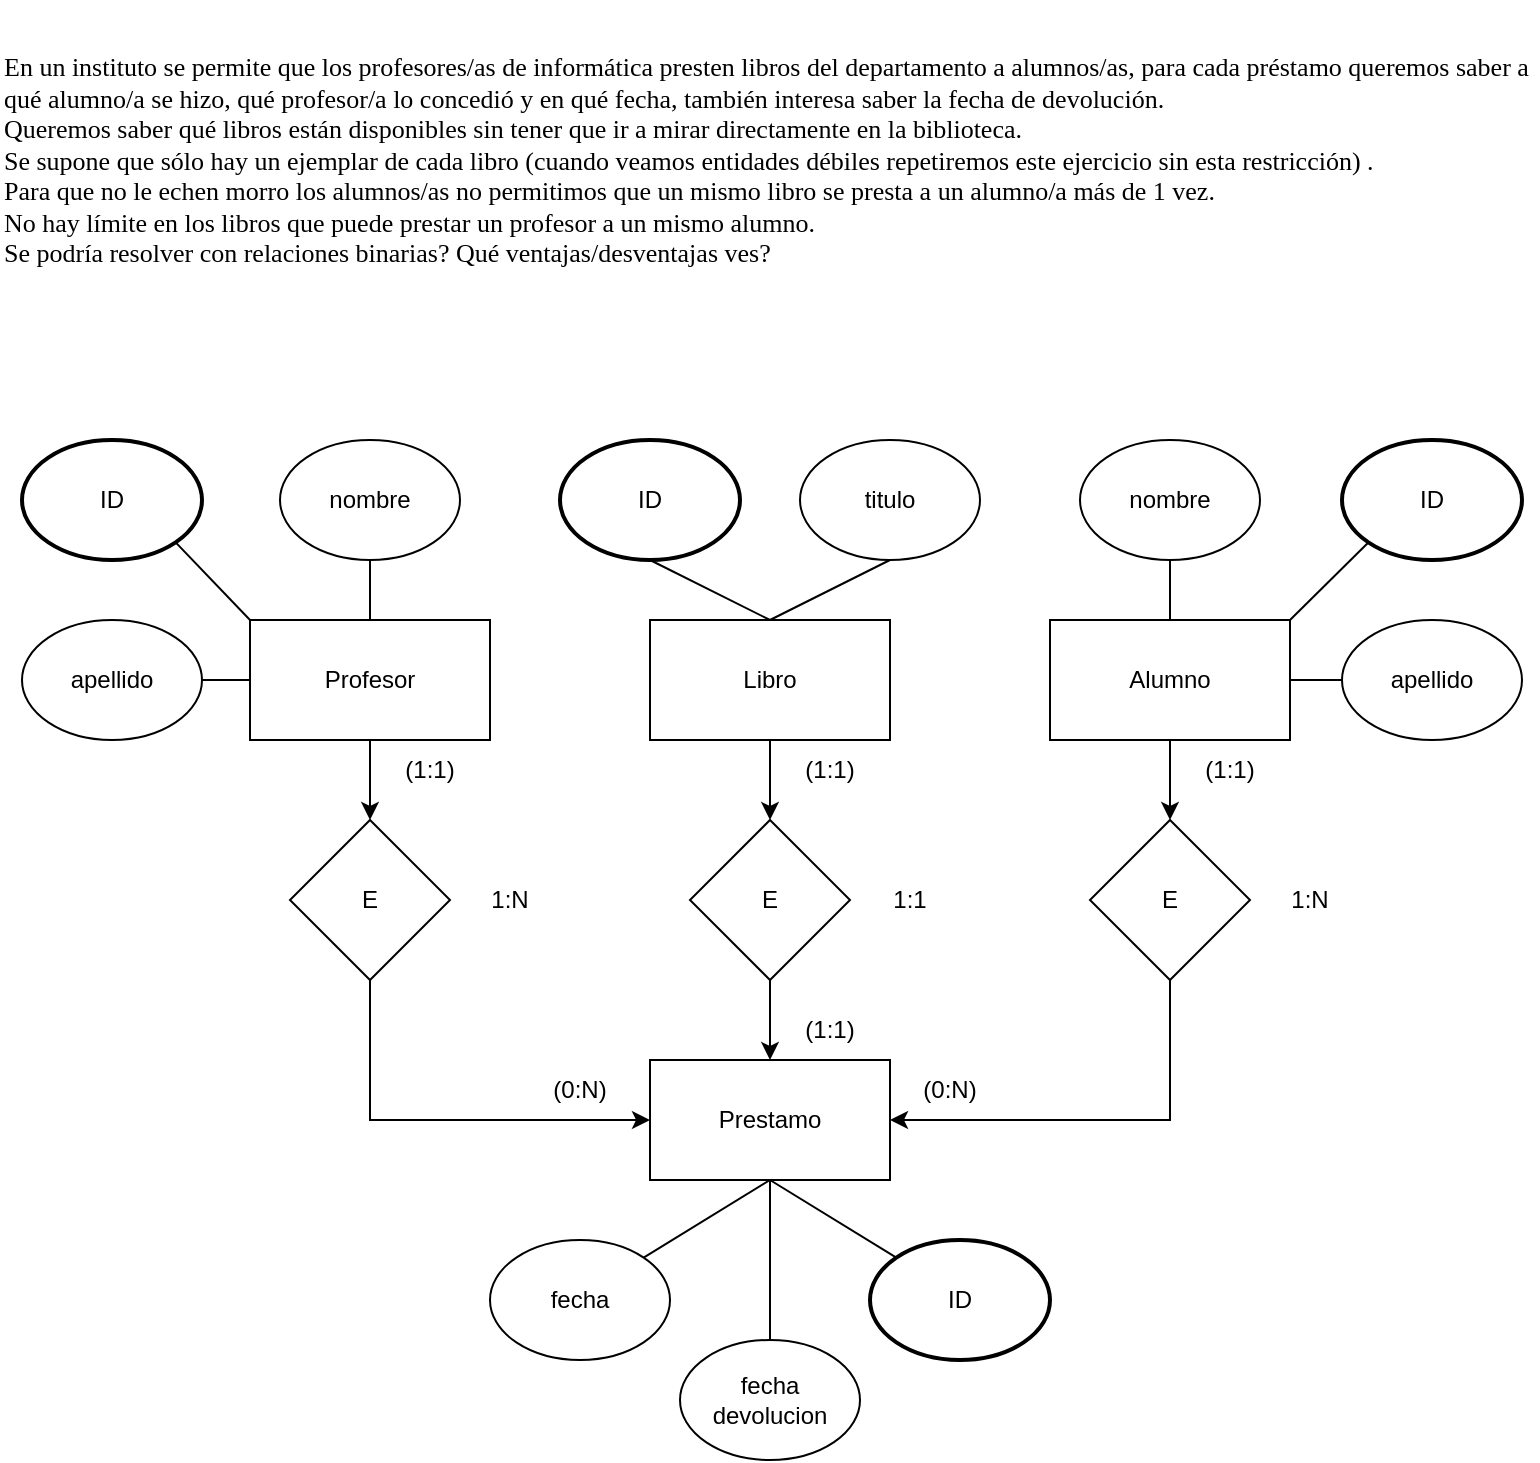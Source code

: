 <mxfile version="22.1.1" type="github">
  <diagram name="Página-1" id="kqf7d28a6P8wFACynmq2">
    <mxGraphModel dx="1434" dy="750" grid="1" gridSize="10" guides="1" tooltips="1" connect="1" arrows="1" fold="1" page="1" pageScale="1" pageWidth="827" pageHeight="1169" math="0" shadow="0">
      <root>
        <mxCell id="0" />
        <mxCell id="1" parent="0" />
        <mxCell id="vhAOgXMMRNwuM3_dvUDi-1" value="En un instituto se permite que los profesores/as de informática presten libros del departamento a alumnos/as, para cada préstamo queremos saber a qué alumno/a se hizo, qué profesor/a lo concedió y en qué fecha, también interesa saber la fecha de devolución.&lt;br style=&quot;font-size: 13px;&quot;&gt;Queremos saber qué libros están disponibles sin tener que ir a mirar directamente en la biblioteca.&lt;br style=&quot;font-size: 13px;&quot;&gt;Se supone que sólo hay un ejemplar de cada libro (cuando veamos entidades débiles repetiremos este ejercicio sin esta restricción) .&lt;br style=&quot;font-size: 13px;&quot;&gt;Para que no le echen morro los alumnos/as no permitimos que un mismo libro se presta a un alumno/a más de 1 vez.&lt;br style=&quot;font-size: 13px;&quot;&gt;No hay límite en los libros que puede prestar un profesor a un mismo alumno.&lt;br style=&quot;font-size: 13px;&quot;&gt;Se podría resolver con relaciones binarias? Qué ventajas/desventajas ves?" style="text;html=1;strokeColor=none;fillColor=none;align=left;verticalAlign=middle;whiteSpace=wrap;rounded=0;fontSize=13;fontStyle=0;fontFamily=Verdana;" vertex="1" parent="1">
          <mxGeometry x="29" y="40" width="769" height="160" as="geometry" />
        </mxCell>
        <mxCell id="vhAOgXMMRNwuM3_dvUDi-10" style="edgeStyle=orthogonalEdgeStyle;rounded=0;orthogonalLoop=1;jettySize=auto;html=1;exitX=0.5;exitY=1;exitDx=0;exitDy=0;entryX=0.5;entryY=0;entryDx=0;entryDy=0;" edge="1" parent="1" source="vhAOgXMMRNwuM3_dvUDi-2" target="vhAOgXMMRNwuM3_dvUDi-6">
          <mxGeometry relative="1" as="geometry" />
        </mxCell>
        <mxCell id="vhAOgXMMRNwuM3_dvUDi-2" value="Profesor" style="rounded=0;whiteSpace=wrap;html=1;" vertex="1" parent="1">
          <mxGeometry x="154" y="350" width="120" height="60" as="geometry" />
        </mxCell>
        <mxCell id="vhAOgXMMRNwuM3_dvUDi-14" style="edgeStyle=orthogonalEdgeStyle;rounded=0;orthogonalLoop=1;jettySize=auto;html=1;exitX=0.5;exitY=1;exitDx=0;exitDy=0;entryX=0.5;entryY=0;entryDx=0;entryDy=0;" edge="1" parent="1" source="vhAOgXMMRNwuM3_dvUDi-3" target="vhAOgXMMRNwuM3_dvUDi-8">
          <mxGeometry relative="1" as="geometry" />
        </mxCell>
        <mxCell id="vhAOgXMMRNwuM3_dvUDi-3" value="Alumno" style="rounded=0;whiteSpace=wrap;html=1;" vertex="1" parent="1">
          <mxGeometry x="554" y="350" width="120" height="60" as="geometry" />
        </mxCell>
        <mxCell id="vhAOgXMMRNwuM3_dvUDi-12" style="edgeStyle=orthogonalEdgeStyle;rounded=0;orthogonalLoop=1;jettySize=auto;html=1;exitX=0.5;exitY=1;exitDx=0;exitDy=0;entryX=0.5;entryY=0;entryDx=0;entryDy=0;" edge="1" parent="1" source="vhAOgXMMRNwuM3_dvUDi-4" target="vhAOgXMMRNwuM3_dvUDi-7">
          <mxGeometry relative="1" as="geometry" />
        </mxCell>
        <mxCell id="vhAOgXMMRNwuM3_dvUDi-4" value="Libro" style="rounded=0;whiteSpace=wrap;html=1;" vertex="1" parent="1">
          <mxGeometry x="354" y="350" width="120" height="60" as="geometry" />
        </mxCell>
        <mxCell id="vhAOgXMMRNwuM3_dvUDi-5" value="Prestamo" style="rounded=0;whiteSpace=wrap;html=1;" vertex="1" parent="1">
          <mxGeometry x="354" y="570" width="120" height="60" as="geometry" />
        </mxCell>
        <mxCell id="vhAOgXMMRNwuM3_dvUDi-11" style="edgeStyle=orthogonalEdgeStyle;rounded=0;orthogonalLoop=1;jettySize=auto;html=1;exitX=0.5;exitY=1;exitDx=0;exitDy=0;entryX=0;entryY=0.5;entryDx=0;entryDy=0;" edge="1" parent="1" source="vhAOgXMMRNwuM3_dvUDi-6" target="vhAOgXMMRNwuM3_dvUDi-5">
          <mxGeometry relative="1" as="geometry" />
        </mxCell>
        <mxCell id="vhAOgXMMRNwuM3_dvUDi-6" value="E" style="rhombus;whiteSpace=wrap;html=1;" vertex="1" parent="1">
          <mxGeometry x="174" y="450" width="80" height="80" as="geometry" />
        </mxCell>
        <mxCell id="vhAOgXMMRNwuM3_dvUDi-13" style="edgeStyle=orthogonalEdgeStyle;rounded=0;orthogonalLoop=1;jettySize=auto;html=1;exitX=0.5;exitY=1;exitDx=0;exitDy=0;entryX=0.5;entryY=0;entryDx=0;entryDy=0;" edge="1" parent="1" source="vhAOgXMMRNwuM3_dvUDi-7" target="vhAOgXMMRNwuM3_dvUDi-5">
          <mxGeometry relative="1" as="geometry" />
        </mxCell>
        <mxCell id="vhAOgXMMRNwuM3_dvUDi-7" value="E" style="rhombus;whiteSpace=wrap;html=1;" vertex="1" parent="1">
          <mxGeometry x="374" y="450" width="80" height="80" as="geometry" />
        </mxCell>
        <mxCell id="vhAOgXMMRNwuM3_dvUDi-15" style="edgeStyle=orthogonalEdgeStyle;rounded=0;orthogonalLoop=1;jettySize=auto;html=1;exitX=0.5;exitY=1;exitDx=0;exitDy=0;entryX=1;entryY=0.5;entryDx=0;entryDy=0;" edge="1" parent="1" source="vhAOgXMMRNwuM3_dvUDi-8" target="vhAOgXMMRNwuM3_dvUDi-5">
          <mxGeometry relative="1" as="geometry" />
        </mxCell>
        <mxCell id="vhAOgXMMRNwuM3_dvUDi-8" value="E" style="rhombus;whiteSpace=wrap;html=1;" vertex="1" parent="1">
          <mxGeometry x="574" y="450" width="80" height="80" as="geometry" />
        </mxCell>
        <mxCell id="vhAOgXMMRNwuM3_dvUDi-29" style="rounded=0;orthogonalLoop=1;jettySize=auto;html=1;exitX=1;exitY=1;exitDx=0;exitDy=0;entryX=0;entryY=0;entryDx=0;entryDy=0;endArrow=none;endFill=0;" edge="1" parent="1" source="vhAOgXMMRNwuM3_dvUDi-16" target="vhAOgXMMRNwuM3_dvUDi-2">
          <mxGeometry relative="1" as="geometry" />
        </mxCell>
        <mxCell id="vhAOgXMMRNwuM3_dvUDi-16" value="ID" style="ellipse;whiteSpace=wrap;html=1;strokeWidth=2;" vertex="1" parent="1">
          <mxGeometry x="40" y="260" width="90" height="60" as="geometry" />
        </mxCell>
        <mxCell id="vhAOgXMMRNwuM3_dvUDi-17" value="fecha" style="ellipse;whiteSpace=wrap;html=1;" vertex="1" parent="1">
          <mxGeometry x="274" y="660" width="90" height="60" as="geometry" />
        </mxCell>
        <mxCell id="vhAOgXMMRNwuM3_dvUDi-18" value="ID" style="ellipse;whiteSpace=wrap;html=1;strokeWidth=2;" vertex="1" parent="1">
          <mxGeometry x="309" y="260" width="90" height="60" as="geometry" />
        </mxCell>
        <mxCell id="vhAOgXMMRNwuM3_dvUDi-19" value="ID" style="ellipse;whiteSpace=wrap;html=1;strokeWidth=2;" vertex="1" parent="1">
          <mxGeometry x="700" y="260" width="90" height="60" as="geometry" />
        </mxCell>
        <mxCell id="vhAOgXMMRNwuM3_dvUDi-20" value="ID" style="ellipse;whiteSpace=wrap;html=1;strokeWidth=2;" vertex="1" parent="1">
          <mxGeometry x="464" y="660" width="90" height="60" as="geometry" />
        </mxCell>
        <mxCell id="vhAOgXMMRNwuM3_dvUDi-23" value="nombre" style="ellipse;whiteSpace=wrap;html=1;" vertex="1" parent="1">
          <mxGeometry x="569" y="260" width="90" height="60" as="geometry" />
        </mxCell>
        <mxCell id="vhAOgXMMRNwuM3_dvUDi-24" value="apellido" style="ellipse;whiteSpace=wrap;html=1;" vertex="1" parent="1">
          <mxGeometry x="700" y="350" width="90" height="60" as="geometry" />
        </mxCell>
        <mxCell id="vhAOgXMMRNwuM3_dvUDi-25" value="titulo" style="ellipse;whiteSpace=wrap;html=1;" vertex="1" parent="1">
          <mxGeometry x="429" y="260" width="90" height="60" as="geometry" />
        </mxCell>
        <mxCell id="vhAOgXMMRNwuM3_dvUDi-26" value="nombre" style="ellipse;whiteSpace=wrap;html=1;" vertex="1" parent="1">
          <mxGeometry x="169" y="260" width="90" height="60" as="geometry" />
        </mxCell>
        <mxCell id="vhAOgXMMRNwuM3_dvUDi-27" value="apellido" style="ellipse;whiteSpace=wrap;html=1;" vertex="1" parent="1">
          <mxGeometry x="40" y="350" width="90" height="60" as="geometry" />
        </mxCell>
        <mxCell id="vhAOgXMMRNwuM3_dvUDi-28" value="" style="endArrow=none;html=1;rounded=0;entryX=0.5;entryY=1;entryDx=0;entryDy=0;exitX=0.5;exitY=0;exitDx=0;exitDy=0;" edge="1" parent="1" source="vhAOgXMMRNwuM3_dvUDi-2" target="vhAOgXMMRNwuM3_dvUDi-26">
          <mxGeometry width="50" height="50" relative="1" as="geometry">
            <mxPoint x="270" y="400" as="sourcePoint" />
            <mxPoint x="320" y="350" as="targetPoint" />
          </mxGeometry>
        </mxCell>
        <mxCell id="vhAOgXMMRNwuM3_dvUDi-30" value="" style="endArrow=none;html=1;rounded=0;exitX=1;exitY=0.5;exitDx=0;exitDy=0;entryX=0;entryY=0.5;entryDx=0;entryDy=0;" edge="1" parent="1" source="vhAOgXMMRNwuM3_dvUDi-27" target="vhAOgXMMRNwuM3_dvUDi-2">
          <mxGeometry width="50" height="50" relative="1" as="geometry">
            <mxPoint x="270" y="400" as="sourcePoint" />
            <mxPoint x="320" y="350" as="targetPoint" />
          </mxGeometry>
        </mxCell>
        <mxCell id="vhAOgXMMRNwuM3_dvUDi-31" value="" style="endArrow=none;html=1;rounded=0;entryX=0.5;entryY=0;entryDx=0;entryDy=0;exitX=0.5;exitY=1;exitDx=0;exitDy=0;" edge="1" parent="1" source="vhAOgXMMRNwuM3_dvUDi-18" target="vhAOgXMMRNwuM3_dvUDi-4">
          <mxGeometry width="50" height="50" relative="1" as="geometry">
            <mxPoint x="270" y="400" as="sourcePoint" />
            <mxPoint x="320" y="350" as="targetPoint" />
          </mxGeometry>
        </mxCell>
        <mxCell id="vhAOgXMMRNwuM3_dvUDi-32" value="" style="endArrow=none;html=1;rounded=0;entryX=0.5;entryY=0;entryDx=0;entryDy=0;exitX=0.5;exitY=1;exitDx=0;exitDy=0;" edge="1" parent="1" source="vhAOgXMMRNwuM3_dvUDi-25" target="vhAOgXMMRNwuM3_dvUDi-4">
          <mxGeometry width="50" height="50" relative="1" as="geometry">
            <mxPoint x="270" y="400" as="sourcePoint" />
            <mxPoint x="320" y="350" as="targetPoint" />
          </mxGeometry>
        </mxCell>
        <mxCell id="vhAOgXMMRNwuM3_dvUDi-33" value="" style="endArrow=none;html=1;rounded=0;entryX=0.5;entryY=0;entryDx=0;entryDy=0;exitX=0.5;exitY=1;exitDx=0;exitDy=0;" edge="1" parent="1" source="vhAOgXMMRNwuM3_dvUDi-23" target="vhAOgXMMRNwuM3_dvUDi-3">
          <mxGeometry width="50" height="50" relative="1" as="geometry">
            <mxPoint x="270" y="400" as="sourcePoint" />
            <mxPoint x="320" y="350" as="targetPoint" />
          </mxGeometry>
        </mxCell>
        <mxCell id="vhAOgXMMRNwuM3_dvUDi-35" value="" style="endArrow=none;html=1;rounded=0;entryX=1;entryY=0;entryDx=0;entryDy=0;exitX=0;exitY=1;exitDx=0;exitDy=0;" edge="1" parent="1" source="vhAOgXMMRNwuM3_dvUDi-19" target="vhAOgXMMRNwuM3_dvUDi-3">
          <mxGeometry width="50" height="50" relative="1" as="geometry">
            <mxPoint x="710" y="330" as="sourcePoint" />
            <mxPoint x="320" y="350" as="targetPoint" />
          </mxGeometry>
        </mxCell>
        <mxCell id="vhAOgXMMRNwuM3_dvUDi-36" value="" style="endArrow=none;html=1;rounded=0;entryX=1;entryY=0.5;entryDx=0;entryDy=0;exitX=0;exitY=0.5;exitDx=0;exitDy=0;" edge="1" parent="1" source="vhAOgXMMRNwuM3_dvUDi-24" target="vhAOgXMMRNwuM3_dvUDi-3">
          <mxGeometry width="50" height="50" relative="1" as="geometry">
            <mxPoint x="270" y="400" as="sourcePoint" />
            <mxPoint x="320" y="350" as="targetPoint" />
          </mxGeometry>
        </mxCell>
        <mxCell id="vhAOgXMMRNwuM3_dvUDi-38" value="fecha devolucion" style="ellipse;whiteSpace=wrap;html=1;" vertex="1" parent="1">
          <mxGeometry x="369" y="710" width="90" height="60" as="geometry" />
        </mxCell>
        <mxCell id="vhAOgXMMRNwuM3_dvUDi-39" value="(0:N)" style="text;html=1;strokeColor=none;fillColor=none;align=center;verticalAlign=middle;whiteSpace=wrap;rounded=0;" vertex="1" parent="1">
          <mxGeometry x="289" y="570" width="60" height="30" as="geometry" />
        </mxCell>
        <mxCell id="vhAOgXMMRNwuM3_dvUDi-40" value="(1:1)" style="text;html=1;strokeColor=none;fillColor=none;align=center;verticalAlign=middle;whiteSpace=wrap;rounded=0;" vertex="1" parent="1">
          <mxGeometry x="214" y="410" width="60" height="30" as="geometry" />
        </mxCell>
        <mxCell id="vhAOgXMMRNwuM3_dvUDi-41" value="1:N" style="text;html=1;strokeColor=none;fillColor=none;align=center;verticalAlign=middle;whiteSpace=wrap;rounded=0;" vertex="1" parent="1">
          <mxGeometry x="254" y="475" width="60" height="30" as="geometry" />
        </mxCell>
        <mxCell id="vhAOgXMMRNwuM3_dvUDi-42" value="(1:1)" style="text;html=1;strokeColor=none;fillColor=none;align=center;verticalAlign=middle;whiteSpace=wrap;rounded=0;" vertex="1" parent="1">
          <mxGeometry x="414" y="540" width="60" height="30" as="geometry" />
        </mxCell>
        <mxCell id="vhAOgXMMRNwuM3_dvUDi-43" value="(1:1)" style="text;html=1;strokeColor=none;fillColor=none;align=center;verticalAlign=middle;whiteSpace=wrap;rounded=0;" vertex="1" parent="1">
          <mxGeometry x="414" y="410" width="60" height="30" as="geometry" />
        </mxCell>
        <mxCell id="vhAOgXMMRNwuM3_dvUDi-44" value="1:1" style="text;html=1;strokeColor=none;fillColor=none;align=center;verticalAlign=middle;whiteSpace=wrap;rounded=0;" vertex="1" parent="1">
          <mxGeometry x="454" y="475" width="60" height="30" as="geometry" />
        </mxCell>
        <mxCell id="vhAOgXMMRNwuM3_dvUDi-45" value="(0:N)" style="text;html=1;strokeColor=none;fillColor=none;align=center;verticalAlign=middle;whiteSpace=wrap;rounded=0;" vertex="1" parent="1">
          <mxGeometry x="474" y="570" width="60" height="30" as="geometry" />
        </mxCell>
        <mxCell id="vhAOgXMMRNwuM3_dvUDi-46" value="(1:1)" style="text;html=1;strokeColor=none;fillColor=none;align=center;verticalAlign=middle;whiteSpace=wrap;rounded=0;" vertex="1" parent="1">
          <mxGeometry x="614" y="410" width="60" height="30" as="geometry" />
        </mxCell>
        <mxCell id="vhAOgXMMRNwuM3_dvUDi-47" value="1:N" style="text;html=1;strokeColor=none;fillColor=none;align=center;verticalAlign=middle;whiteSpace=wrap;rounded=0;" vertex="1" parent="1">
          <mxGeometry x="654" y="475" width="60" height="30" as="geometry" />
        </mxCell>
        <mxCell id="vhAOgXMMRNwuM3_dvUDi-48" value="" style="endArrow=none;html=1;rounded=0;entryX=0.5;entryY=1;entryDx=0;entryDy=0;exitX=1;exitY=0;exitDx=0;exitDy=0;" edge="1" parent="1" source="vhAOgXMMRNwuM3_dvUDi-17" target="vhAOgXMMRNwuM3_dvUDi-5">
          <mxGeometry width="50" height="50" relative="1" as="geometry">
            <mxPoint x="270" y="500" as="sourcePoint" />
            <mxPoint x="320" y="450" as="targetPoint" />
          </mxGeometry>
        </mxCell>
        <mxCell id="vhAOgXMMRNwuM3_dvUDi-49" value="" style="endArrow=none;html=1;rounded=0;exitX=0.5;exitY=0;exitDx=0;exitDy=0;entryX=0.5;entryY=1;entryDx=0;entryDy=0;" edge="1" parent="1" source="vhAOgXMMRNwuM3_dvUDi-38" target="vhAOgXMMRNwuM3_dvUDi-5">
          <mxGeometry width="50" height="50" relative="1" as="geometry">
            <mxPoint x="270" y="500" as="sourcePoint" />
            <mxPoint x="410" y="630" as="targetPoint" />
          </mxGeometry>
        </mxCell>
        <mxCell id="vhAOgXMMRNwuM3_dvUDi-50" value="" style="endArrow=none;html=1;rounded=0;entryX=0.5;entryY=1;entryDx=0;entryDy=0;exitX=0;exitY=0;exitDx=0;exitDy=0;" edge="1" parent="1" source="vhAOgXMMRNwuM3_dvUDi-20" target="vhAOgXMMRNwuM3_dvUDi-5">
          <mxGeometry width="50" height="50" relative="1" as="geometry">
            <mxPoint x="270" y="500" as="sourcePoint" />
            <mxPoint x="320" y="450" as="targetPoint" />
          </mxGeometry>
        </mxCell>
      </root>
    </mxGraphModel>
  </diagram>
</mxfile>

